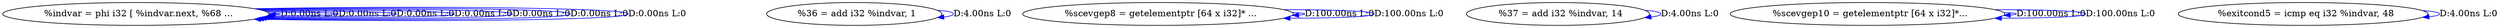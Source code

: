 digraph {
Node0x3fb6260[label="  %indvar = phi i32 [ %indvar.next, %68 ..."];
Node0x3fb6260 -> Node0x3fb6260[label="D:0.00ns L:0",color=blue];
Node0x3fb6260 -> Node0x3fb6260[label="D:0.00ns L:0",color=blue];
Node0x3fb6260 -> Node0x3fb6260[label="D:0.00ns L:0",color=blue];
Node0x3fb6260 -> Node0x3fb6260[label="D:0.00ns L:0",color=blue];
Node0x3fb6260 -> Node0x3fb6260[label="D:0.00ns L:0",color=blue];
Node0x3fb6260 -> Node0x3fb6260[label="D:0.00ns L:0",color=blue];
Node0x3fb6260 -> Node0x3fb6260[label="D:0.00ns L:0",color=blue];
Node0x3fb6340[label="  %36 = add i32 %indvar, 1"];
Node0x3fb6340 -> Node0x3fb6340[label="D:4.00ns L:0",color=blue];
Node0x3fb6420[label="  %scevgep8 = getelementptr [64 x i32]* ..."];
Node0x3fb6420 -> Node0x3fb6420[label="D:100.00ns L:0",color=blue];
Node0x3fb6420 -> Node0x3fb6420[label="D:100.00ns L:0",color=blue];
Node0x3fb6500[label="  %37 = add i32 %indvar, 14"];
Node0x3fb6500 -> Node0x3fb6500[label="D:4.00ns L:0",color=blue];
Node0x3fb65e0[label="  %scevgep10 = getelementptr [64 x i32]*..."];
Node0x3fb65e0 -> Node0x3fb65e0[label="D:100.00ns L:0",color=blue];
Node0x3fb65e0 -> Node0x3fb65e0[label="D:100.00ns L:0",color=blue];
Node0x3fb66c0[label="  %exitcond5 = icmp eq i32 %indvar, 48"];
Node0x3fb66c0 -> Node0x3fb66c0[label="D:4.00ns L:0",color=blue];
}
